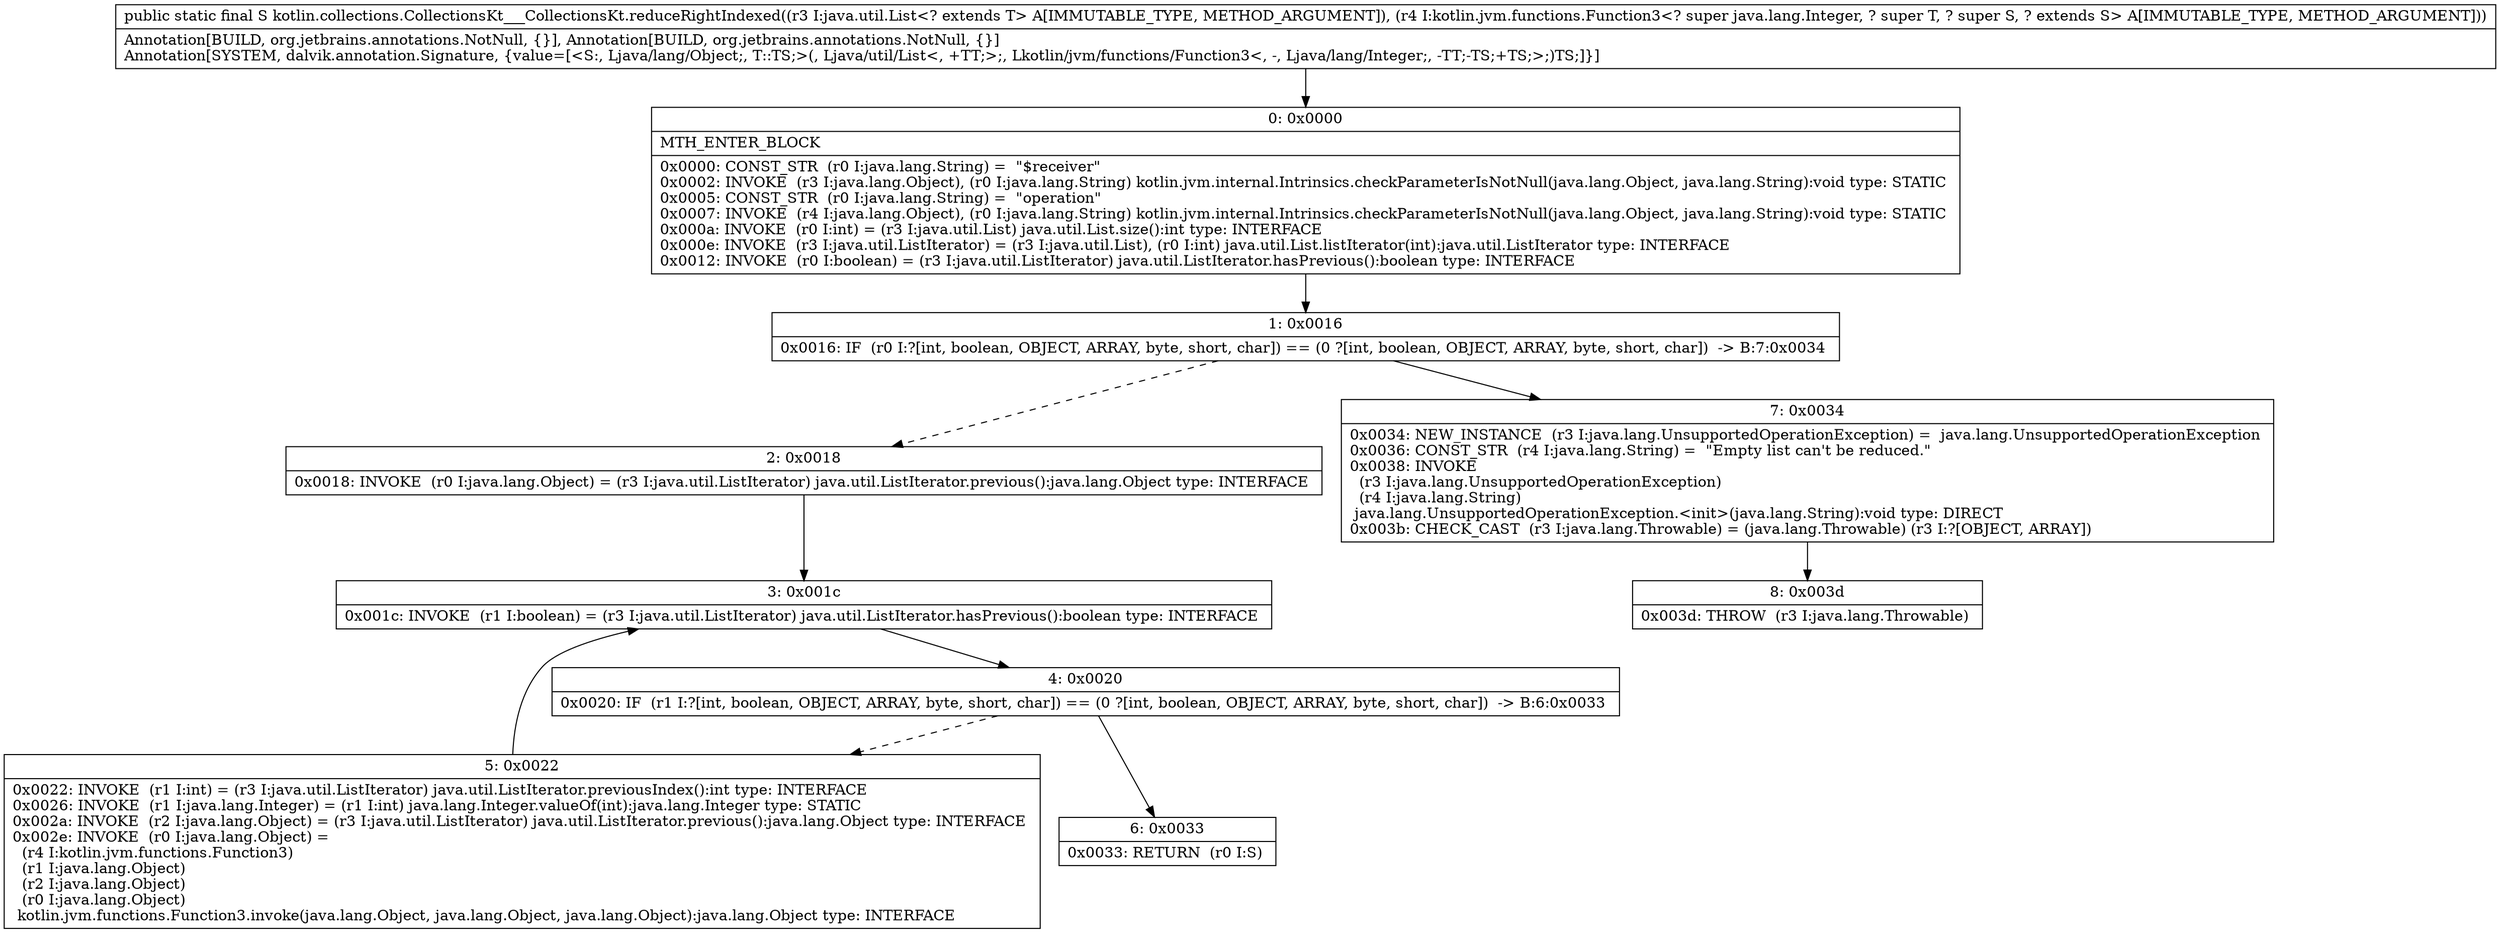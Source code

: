 digraph "CFG forkotlin.collections.CollectionsKt___CollectionsKt.reduceRightIndexed(Ljava\/util\/List;Lkotlin\/jvm\/functions\/Function3;)Ljava\/lang\/Object;" {
Node_0 [shape=record,label="{0\:\ 0x0000|MTH_ENTER_BLOCK\l|0x0000: CONST_STR  (r0 I:java.lang.String) =  \"$receiver\" \l0x0002: INVOKE  (r3 I:java.lang.Object), (r0 I:java.lang.String) kotlin.jvm.internal.Intrinsics.checkParameterIsNotNull(java.lang.Object, java.lang.String):void type: STATIC \l0x0005: CONST_STR  (r0 I:java.lang.String) =  \"operation\" \l0x0007: INVOKE  (r4 I:java.lang.Object), (r0 I:java.lang.String) kotlin.jvm.internal.Intrinsics.checkParameterIsNotNull(java.lang.Object, java.lang.String):void type: STATIC \l0x000a: INVOKE  (r0 I:int) = (r3 I:java.util.List) java.util.List.size():int type: INTERFACE \l0x000e: INVOKE  (r3 I:java.util.ListIterator) = (r3 I:java.util.List), (r0 I:int) java.util.List.listIterator(int):java.util.ListIterator type: INTERFACE \l0x0012: INVOKE  (r0 I:boolean) = (r3 I:java.util.ListIterator) java.util.ListIterator.hasPrevious():boolean type: INTERFACE \l}"];
Node_1 [shape=record,label="{1\:\ 0x0016|0x0016: IF  (r0 I:?[int, boolean, OBJECT, ARRAY, byte, short, char]) == (0 ?[int, boolean, OBJECT, ARRAY, byte, short, char])  \-\> B:7:0x0034 \l}"];
Node_2 [shape=record,label="{2\:\ 0x0018|0x0018: INVOKE  (r0 I:java.lang.Object) = (r3 I:java.util.ListIterator) java.util.ListIterator.previous():java.lang.Object type: INTERFACE \l}"];
Node_3 [shape=record,label="{3\:\ 0x001c|0x001c: INVOKE  (r1 I:boolean) = (r3 I:java.util.ListIterator) java.util.ListIterator.hasPrevious():boolean type: INTERFACE \l}"];
Node_4 [shape=record,label="{4\:\ 0x0020|0x0020: IF  (r1 I:?[int, boolean, OBJECT, ARRAY, byte, short, char]) == (0 ?[int, boolean, OBJECT, ARRAY, byte, short, char])  \-\> B:6:0x0033 \l}"];
Node_5 [shape=record,label="{5\:\ 0x0022|0x0022: INVOKE  (r1 I:int) = (r3 I:java.util.ListIterator) java.util.ListIterator.previousIndex():int type: INTERFACE \l0x0026: INVOKE  (r1 I:java.lang.Integer) = (r1 I:int) java.lang.Integer.valueOf(int):java.lang.Integer type: STATIC \l0x002a: INVOKE  (r2 I:java.lang.Object) = (r3 I:java.util.ListIterator) java.util.ListIterator.previous():java.lang.Object type: INTERFACE \l0x002e: INVOKE  (r0 I:java.lang.Object) = \l  (r4 I:kotlin.jvm.functions.Function3)\l  (r1 I:java.lang.Object)\l  (r2 I:java.lang.Object)\l  (r0 I:java.lang.Object)\l kotlin.jvm.functions.Function3.invoke(java.lang.Object, java.lang.Object, java.lang.Object):java.lang.Object type: INTERFACE \l}"];
Node_6 [shape=record,label="{6\:\ 0x0033|0x0033: RETURN  (r0 I:S) \l}"];
Node_7 [shape=record,label="{7\:\ 0x0034|0x0034: NEW_INSTANCE  (r3 I:java.lang.UnsupportedOperationException) =  java.lang.UnsupportedOperationException \l0x0036: CONST_STR  (r4 I:java.lang.String) =  \"Empty list can't be reduced.\" \l0x0038: INVOKE  \l  (r3 I:java.lang.UnsupportedOperationException)\l  (r4 I:java.lang.String)\l java.lang.UnsupportedOperationException.\<init\>(java.lang.String):void type: DIRECT \l0x003b: CHECK_CAST  (r3 I:java.lang.Throwable) = (java.lang.Throwable) (r3 I:?[OBJECT, ARRAY]) \l}"];
Node_8 [shape=record,label="{8\:\ 0x003d|0x003d: THROW  (r3 I:java.lang.Throwable) \l}"];
MethodNode[shape=record,label="{public static final S kotlin.collections.CollectionsKt___CollectionsKt.reduceRightIndexed((r3 I:java.util.List\<? extends T\> A[IMMUTABLE_TYPE, METHOD_ARGUMENT]), (r4 I:kotlin.jvm.functions.Function3\<? super java.lang.Integer, ? super T, ? super S, ? extends S\> A[IMMUTABLE_TYPE, METHOD_ARGUMENT]))  | Annotation[BUILD, org.jetbrains.annotations.NotNull, \{\}], Annotation[BUILD, org.jetbrains.annotations.NotNull, \{\}]\lAnnotation[SYSTEM, dalvik.annotation.Signature, \{value=[\<S:, Ljava\/lang\/Object;, T::TS;\>(, Ljava\/util\/List\<, +TT;\>;, Lkotlin\/jvm\/functions\/Function3\<, \-, Ljava\/lang\/Integer;, \-TT;\-TS;+TS;\>;)TS;]\}]\l}"];
MethodNode -> Node_0;
Node_0 -> Node_1;
Node_1 -> Node_2[style=dashed];
Node_1 -> Node_7;
Node_2 -> Node_3;
Node_3 -> Node_4;
Node_4 -> Node_5[style=dashed];
Node_4 -> Node_6;
Node_5 -> Node_3;
Node_7 -> Node_8;
}

